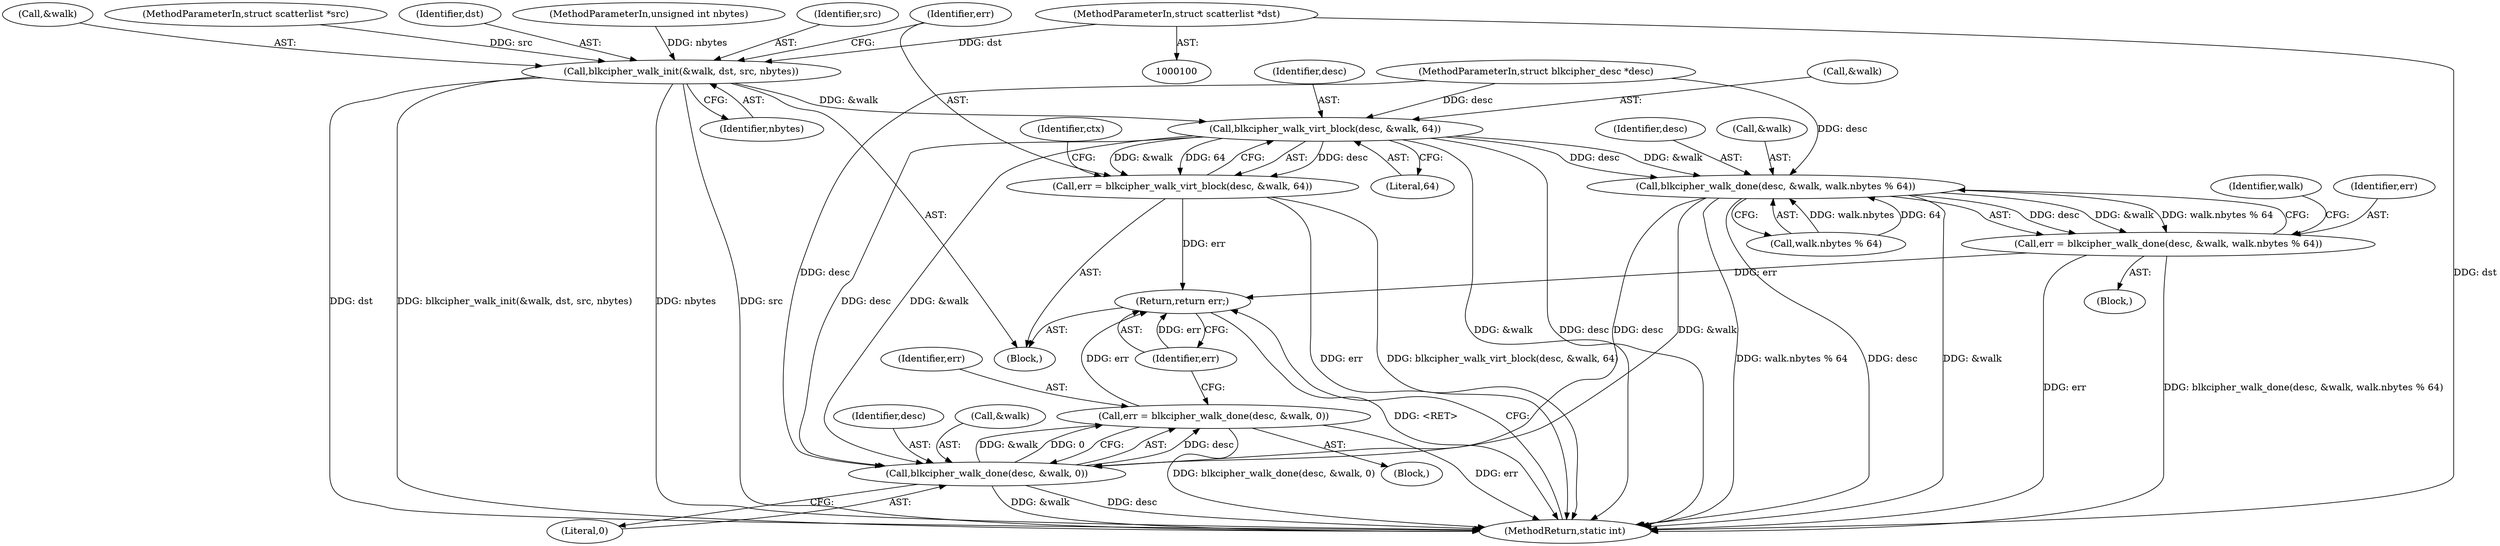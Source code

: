 digraph "0_linux_ecaaab5649781c5a0effdaf298a925063020500e_0@pointer" {
"1000102" [label="(MethodParameterIn,struct scatterlist *dst)"];
"1000119" [label="(Call,blkcipher_walk_init(&walk, dst, src, nbytes))"];
"1000127" [label="(Call,blkcipher_walk_virt_block(desc, &walk, 64))"];
"1000125" [label="(Call,err = blkcipher_walk_virt_block(desc, &walk, 64))"];
"1000211" [label="(Return,return err;)"];
"1000171" [label="(Call,blkcipher_walk_done(desc, &walk, walk.nbytes % 64))"];
"1000169" [label="(Call,err = blkcipher_walk_done(desc, &walk, walk.nbytes % 64))"];
"1000206" [label="(Call,blkcipher_walk_done(desc, &walk, 0))"];
"1000204" [label="(Call,err = blkcipher_walk_done(desc, &walk, 0))"];
"1000213" [label="(MethodReturn,static int)"];
"1000175" [label="(Call,walk.nbytes % 64)"];
"1000129" [label="(Call,&walk)"];
"1000211" [label="(Return,return err;)"];
"1000170" [label="(Identifier,err)"];
"1000119" [label="(Call,blkcipher_walk_init(&walk, dst, src, nbytes))"];
"1000207" [label="(Identifier,desc)"];
"1000169" [label="(Call,err = blkcipher_walk_done(desc, &walk, walk.nbytes % 64))"];
"1000208" [label="(Call,&walk)"];
"1000212" [label="(Identifier,err)"];
"1000172" [label="(Identifier,desc)"];
"1000105" [label="(Block,)"];
"1000120" [label="(Call,&walk)"];
"1000125" [label="(Call,err = blkcipher_walk_virt_block(desc, &walk, 64))"];
"1000103" [label="(MethodParameterIn,struct scatterlist *src)"];
"1000143" [label="(Block,)"];
"1000210" [label="(Literal,0)"];
"1000171" [label="(Call,blkcipher_walk_done(desc, &walk, walk.nbytes % 64))"];
"1000122" [label="(Identifier,dst)"];
"1000140" [label="(Identifier,walk)"];
"1000104" [label="(MethodParameterIn,unsigned int nbytes)"];
"1000173" [label="(Call,&walk)"];
"1000102" [label="(MethodParameterIn,struct scatterlist *dst)"];
"1000206" [label="(Call,blkcipher_walk_done(desc, &walk, 0))"];
"1000126" [label="(Identifier,err)"];
"1000124" [label="(Identifier,nbytes)"];
"1000123" [label="(Identifier,src)"];
"1000128" [label="(Identifier,desc)"];
"1000133" [label="(Identifier,ctx)"];
"1000184" [label="(Block,)"];
"1000127" [label="(Call,blkcipher_walk_virt_block(desc, &walk, 64))"];
"1000204" [label="(Call,err = blkcipher_walk_done(desc, &walk, 0))"];
"1000205" [label="(Identifier,err)"];
"1000131" [label="(Literal,64)"];
"1000101" [label="(MethodParameterIn,struct blkcipher_desc *desc)"];
"1000102" -> "1000100"  [label="AST: "];
"1000102" -> "1000213"  [label="DDG: dst"];
"1000102" -> "1000119"  [label="DDG: dst"];
"1000119" -> "1000105"  [label="AST: "];
"1000119" -> "1000124"  [label="CFG: "];
"1000120" -> "1000119"  [label="AST: "];
"1000122" -> "1000119"  [label="AST: "];
"1000123" -> "1000119"  [label="AST: "];
"1000124" -> "1000119"  [label="AST: "];
"1000126" -> "1000119"  [label="CFG: "];
"1000119" -> "1000213"  [label="DDG: src"];
"1000119" -> "1000213"  [label="DDG: dst"];
"1000119" -> "1000213"  [label="DDG: blkcipher_walk_init(&walk, dst, src, nbytes)"];
"1000119" -> "1000213"  [label="DDG: nbytes"];
"1000103" -> "1000119"  [label="DDG: src"];
"1000104" -> "1000119"  [label="DDG: nbytes"];
"1000119" -> "1000127"  [label="DDG: &walk"];
"1000127" -> "1000125"  [label="AST: "];
"1000127" -> "1000131"  [label="CFG: "];
"1000128" -> "1000127"  [label="AST: "];
"1000129" -> "1000127"  [label="AST: "];
"1000131" -> "1000127"  [label="AST: "];
"1000125" -> "1000127"  [label="CFG: "];
"1000127" -> "1000213"  [label="DDG: &walk"];
"1000127" -> "1000213"  [label="DDG: desc"];
"1000127" -> "1000125"  [label="DDG: desc"];
"1000127" -> "1000125"  [label="DDG: &walk"];
"1000127" -> "1000125"  [label="DDG: 64"];
"1000101" -> "1000127"  [label="DDG: desc"];
"1000127" -> "1000171"  [label="DDG: desc"];
"1000127" -> "1000171"  [label="DDG: &walk"];
"1000127" -> "1000206"  [label="DDG: desc"];
"1000127" -> "1000206"  [label="DDG: &walk"];
"1000125" -> "1000105"  [label="AST: "];
"1000126" -> "1000125"  [label="AST: "];
"1000133" -> "1000125"  [label="CFG: "];
"1000125" -> "1000213"  [label="DDG: err"];
"1000125" -> "1000213"  [label="DDG: blkcipher_walk_virt_block(desc, &walk, 64)"];
"1000125" -> "1000211"  [label="DDG: err"];
"1000211" -> "1000105"  [label="AST: "];
"1000211" -> "1000212"  [label="CFG: "];
"1000212" -> "1000211"  [label="AST: "];
"1000213" -> "1000211"  [label="CFG: "];
"1000211" -> "1000213"  [label="DDG: <RET>"];
"1000212" -> "1000211"  [label="DDG: err"];
"1000169" -> "1000211"  [label="DDG: err"];
"1000204" -> "1000211"  [label="DDG: err"];
"1000171" -> "1000169"  [label="AST: "];
"1000171" -> "1000175"  [label="CFG: "];
"1000172" -> "1000171"  [label="AST: "];
"1000173" -> "1000171"  [label="AST: "];
"1000175" -> "1000171"  [label="AST: "];
"1000169" -> "1000171"  [label="CFG: "];
"1000171" -> "1000213"  [label="DDG: walk.nbytes % 64"];
"1000171" -> "1000213"  [label="DDG: desc"];
"1000171" -> "1000213"  [label="DDG: &walk"];
"1000171" -> "1000169"  [label="DDG: desc"];
"1000171" -> "1000169"  [label="DDG: &walk"];
"1000171" -> "1000169"  [label="DDG: walk.nbytes % 64"];
"1000101" -> "1000171"  [label="DDG: desc"];
"1000175" -> "1000171"  [label="DDG: walk.nbytes"];
"1000175" -> "1000171"  [label="DDG: 64"];
"1000171" -> "1000206"  [label="DDG: desc"];
"1000171" -> "1000206"  [label="DDG: &walk"];
"1000169" -> "1000143"  [label="AST: "];
"1000170" -> "1000169"  [label="AST: "];
"1000140" -> "1000169"  [label="CFG: "];
"1000169" -> "1000213"  [label="DDG: err"];
"1000169" -> "1000213"  [label="DDG: blkcipher_walk_done(desc, &walk, walk.nbytes % 64)"];
"1000206" -> "1000204"  [label="AST: "];
"1000206" -> "1000210"  [label="CFG: "];
"1000207" -> "1000206"  [label="AST: "];
"1000208" -> "1000206"  [label="AST: "];
"1000210" -> "1000206"  [label="AST: "];
"1000204" -> "1000206"  [label="CFG: "];
"1000206" -> "1000213"  [label="DDG: &walk"];
"1000206" -> "1000213"  [label="DDG: desc"];
"1000206" -> "1000204"  [label="DDG: desc"];
"1000206" -> "1000204"  [label="DDG: &walk"];
"1000206" -> "1000204"  [label="DDG: 0"];
"1000101" -> "1000206"  [label="DDG: desc"];
"1000204" -> "1000184"  [label="AST: "];
"1000205" -> "1000204"  [label="AST: "];
"1000212" -> "1000204"  [label="CFG: "];
"1000204" -> "1000213"  [label="DDG: blkcipher_walk_done(desc, &walk, 0)"];
"1000204" -> "1000213"  [label="DDG: err"];
}
